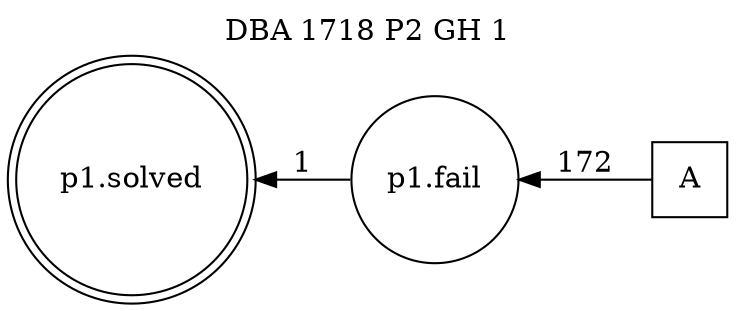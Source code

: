 digraph DBA_1718_P2_GH_1_LOW {
labelloc="tl"
label= " DBA 1718 P2 GH 1 "
rankdir="RL";
graph [ size=" 10 , 10 !"]

"A" [shape="square" label="A"]
"p1.fail" [shape="circle" label="p1.fail"]
"p1.solved" [shape="doublecircle" label="p1.solved"]
"A" -> "p1.fail" [ label=172]
"p1.fail" -> "p1.solved" [ label=1]
}
